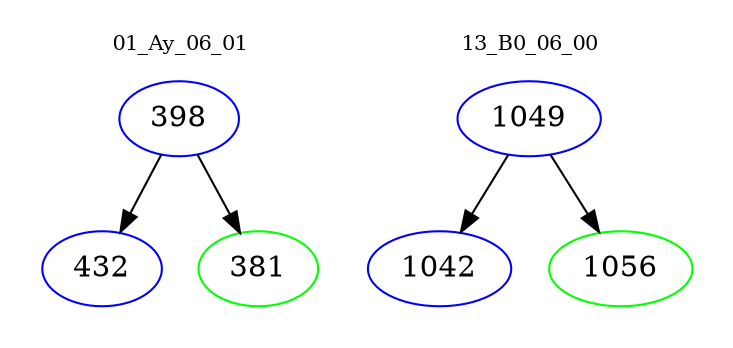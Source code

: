 digraph{
subgraph cluster_0 {
color = white
label = "01_Ay_06_01";
fontsize=10;
T0_398 [label="398", color="blue"]
T0_398 -> T0_432 [color="black"]
T0_432 [label="432", color="blue"]
T0_398 -> T0_381 [color="black"]
T0_381 [label="381", color="green"]
}
subgraph cluster_1 {
color = white
label = "13_B0_06_00";
fontsize=10;
T1_1049 [label="1049", color="blue"]
T1_1049 -> T1_1042 [color="black"]
T1_1042 [label="1042", color="blue"]
T1_1049 -> T1_1056 [color="black"]
T1_1056 [label="1056", color="green"]
}
}
